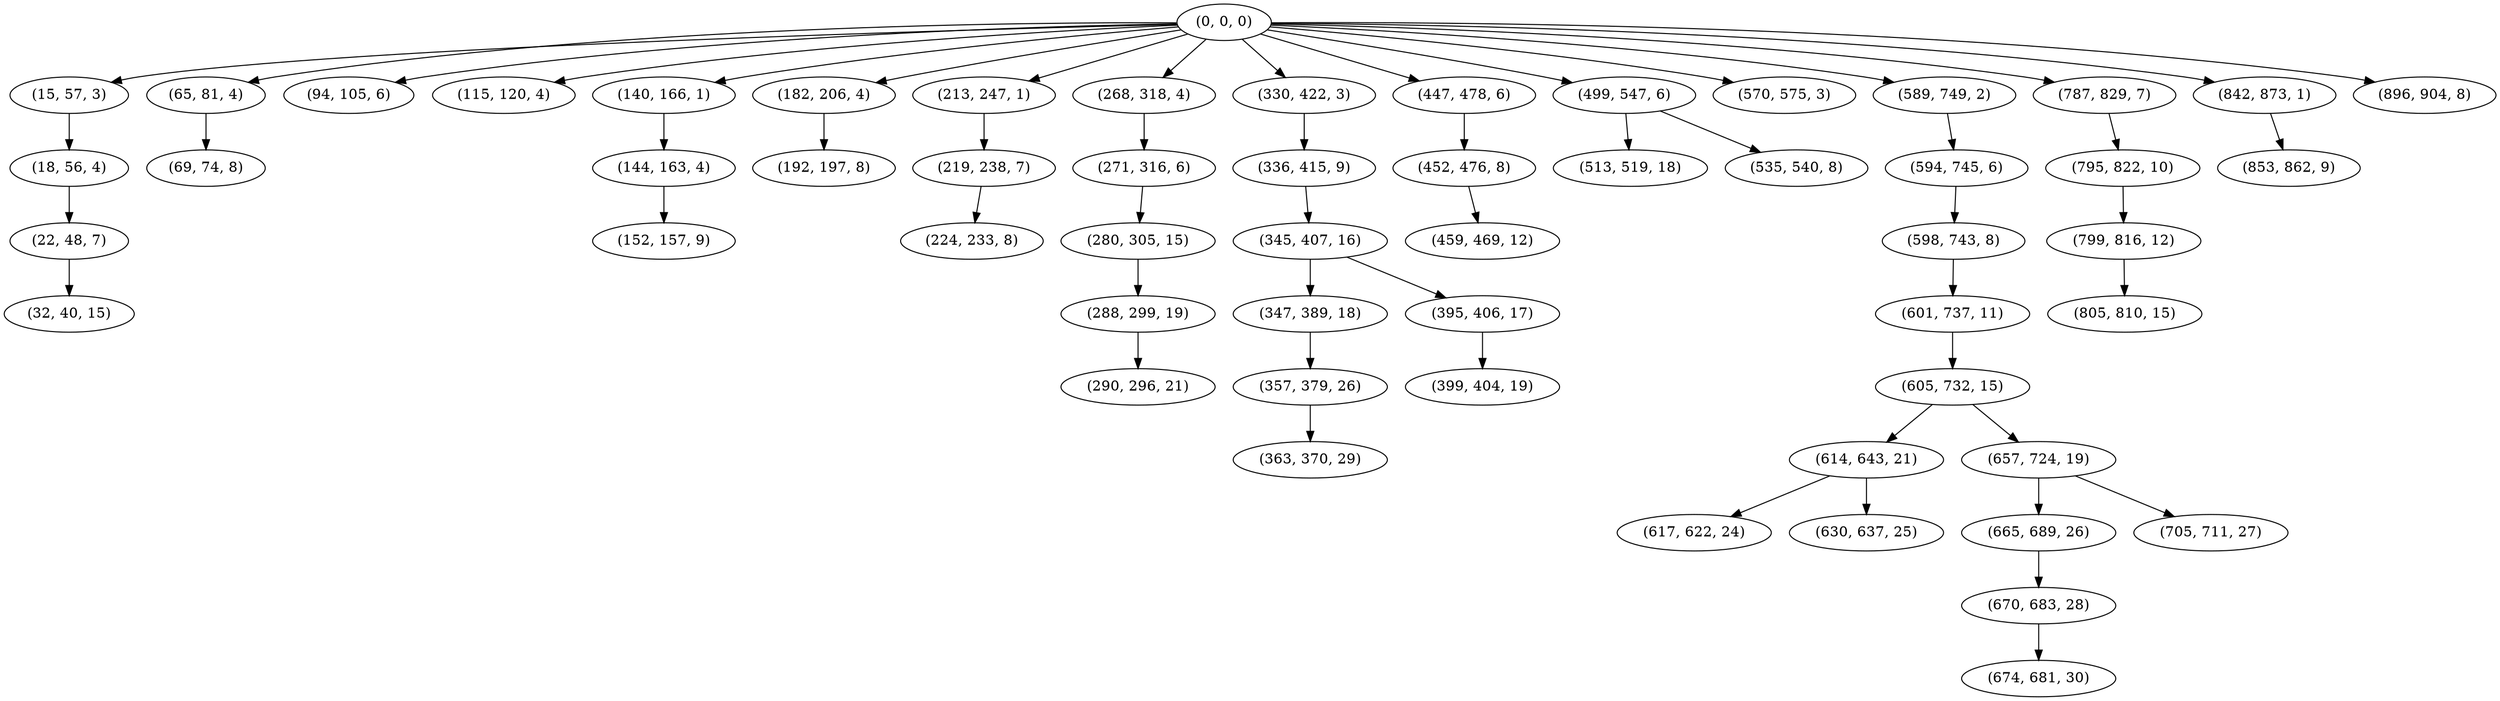 digraph tree {
    "(0, 0, 0)";
    "(15, 57, 3)";
    "(18, 56, 4)";
    "(22, 48, 7)";
    "(32, 40, 15)";
    "(65, 81, 4)";
    "(69, 74, 8)";
    "(94, 105, 6)";
    "(115, 120, 4)";
    "(140, 166, 1)";
    "(144, 163, 4)";
    "(152, 157, 9)";
    "(182, 206, 4)";
    "(192, 197, 8)";
    "(213, 247, 1)";
    "(219, 238, 7)";
    "(224, 233, 8)";
    "(268, 318, 4)";
    "(271, 316, 6)";
    "(280, 305, 15)";
    "(288, 299, 19)";
    "(290, 296, 21)";
    "(330, 422, 3)";
    "(336, 415, 9)";
    "(345, 407, 16)";
    "(347, 389, 18)";
    "(357, 379, 26)";
    "(363, 370, 29)";
    "(395, 406, 17)";
    "(399, 404, 19)";
    "(447, 478, 6)";
    "(452, 476, 8)";
    "(459, 469, 12)";
    "(499, 547, 6)";
    "(513, 519, 18)";
    "(535, 540, 8)";
    "(570, 575, 3)";
    "(589, 749, 2)";
    "(594, 745, 6)";
    "(598, 743, 8)";
    "(601, 737, 11)";
    "(605, 732, 15)";
    "(614, 643, 21)";
    "(617, 622, 24)";
    "(630, 637, 25)";
    "(657, 724, 19)";
    "(665, 689, 26)";
    "(670, 683, 28)";
    "(674, 681, 30)";
    "(705, 711, 27)";
    "(787, 829, 7)";
    "(795, 822, 10)";
    "(799, 816, 12)";
    "(805, 810, 15)";
    "(842, 873, 1)";
    "(853, 862, 9)";
    "(896, 904, 8)";
    "(0, 0, 0)" -> "(15, 57, 3)";
    "(0, 0, 0)" -> "(65, 81, 4)";
    "(0, 0, 0)" -> "(94, 105, 6)";
    "(0, 0, 0)" -> "(115, 120, 4)";
    "(0, 0, 0)" -> "(140, 166, 1)";
    "(0, 0, 0)" -> "(182, 206, 4)";
    "(0, 0, 0)" -> "(213, 247, 1)";
    "(0, 0, 0)" -> "(268, 318, 4)";
    "(0, 0, 0)" -> "(330, 422, 3)";
    "(0, 0, 0)" -> "(447, 478, 6)";
    "(0, 0, 0)" -> "(499, 547, 6)";
    "(0, 0, 0)" -> "(570, 575, 3)";
    "(0, 0, 0)" -> "(589, 749, 2)";
    "(0, 0, 0)" -> "(787, 829, 7)";
    "(0, 0, 0)" -> "(842, 873, 1)";
    "(0, 0, 0)" -> "(896, 904, 8)";
    "(15, 57, 3)" -> "(18, 56, 4)";
    "(18, 56, 4)" -> "(22, 48, 7)";
    "(22, 48, 7)" -> "(32, 40, 15)";
    "(65, 81, 4)" -> "(69, 74, 8)";
    "(140, 166, 1)" -> "(144, 163, 4)";
    "(144, 163, 4)" -> "(152, 157, 9)";
    "(182, 206, 4)" -> "(192, 197, 8)";
    "(213, 247, 1)" -> "(219, 238, 7)";
    "(219, 238, 7)" -> "(224, 233, 8)";
    "(268, 318, 4)" -> "(271, 316, 6)";
    "(271, 316, 6)" -> "(280, 305, 15)";
    "(280, 305, 15)" -> "(288, 299, 19)";
    "(288, 299, 19)" -> "(290, 296, 21)";
    "(330, 422, 3)" -> "(336, 415, 9)";
    "(336, 415, 9)" -> "(345, 407, 16)";
    "(345, 407, 16)" -> "(347, 389, 18)";
    "(345, 407, 16)" -> "(395, 406, 17)";
    "(347, 389, 18)" -> "(357, 379, 26)";
    "(357, 379, 26)" -> "(363, 370, 29)";
    "(395, 406, 17)" -> "(399, 404, 19)";
    "(447, 478, 6)" -> "(452, 476, 8)";
    "(452, 476, 8)" -> "(459, 469, 12)";
    "(499, 547, 6)" -> "(513, 519, 18)";
    "(499, 547, 6)" -> "(535, 540, 8)";
    "(589, 749, 2)" -> "(594, 745, 6)";
    "(594, 745, 6)" -> "(598, 743, 8)";
    "(598, 743, 8)" -> "(601, 737, 11)";
    "(601, 737, 11)" -> "(605, 732, 15)";
    "(605, 732, 15)" -> "(614, 643, 21)";
    "(605, 732, 15)" -> "(657, 724, 19)";
    "(614, 643, 21)" -> "(617, 622, 24)";
    "(614, 643, 21)" -> "(630, 637, 25)";
    "(657, 724, 19)" -> "(665, 689, 26)";
    "(657, 724, 19)" -> "(705, 711, 27)";
    "(665, 689, 26)" -> "(670, 683, 28)";
    "(670, 683, 28)" -> "(674, 681, 30)";
    "(787, 829, 7)" -> "(795, 822, 10)";
    "(795, 822, 10)" -> "(799, 816, 12)";
    "(799, 816, 12)" -> "(805, 810, 15)";
    "(842, 873, 1)" -> "(853, 862, 9)";
}
